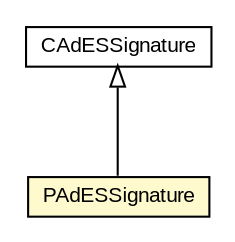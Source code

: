 #!/usr/local/bin/dot
#
# Class diagram 
# Generated by UMLGraph version R5_6-24-gf6e263 (http://www.umlgraph.org/)
#

digraph G {
	edge [fontname="arial",fontsize=10,labelfontname="arial",labelfontsize=10];
	node [fontname="arial",fontsize=10,shape=plaintext];
	nodesep=0.25;
	ranksep=0.5;
	// eu.europa.esig.dss.cades.validation.CAdESSignature
	c478955 [label=<<table title="eu.europa.esig.dss.cades.validation.CAdESSignature" border="0" cellborder="1" cellspacing="0" cellpadding="2" port="p" href="../../cades/validation/CAdESSignature.html">
		<tr><td><table border="0" cellspacing="0" cellpadding="1">
<tr><td align="center" balign="center"> CAdESSignature </td></tr>
		</table></td></tr>
		</table>>, URL="../../cades/validation/CAdESSignature.html", fontname="arial", fontcolor="black", fontsize=10.0];
	// eu.europa.esig.dss.pades.validation.PAdESSignature
	c478973 [label=<<table title="eu.europa.esig.dss.pades.validation.PAdESSignature" border="0" cellborder="1" cellspacing="0" cellpadding="2" port="p" bgcolor="lemonChiffon" href="./PAdESSignature.html">
		<tr><td><table border="0" cellspacing="0" cellpadding="1">
<tr><td align="center" balign="center"> PAdESSignature </td></tr>
		</table></td></tr>
		</table>>, URL="./PAdESSignature.html", fontname="arial", fontcolor="black", fontsize=10.0];
	//eu.europa.esig.dss.pades.validation.PAdESSignature extends eu.europa.esig.dss.cades.validation.CAdESSignature
	c478955:p -> c478973:p [dir=back,arrowtail=empty];
}

